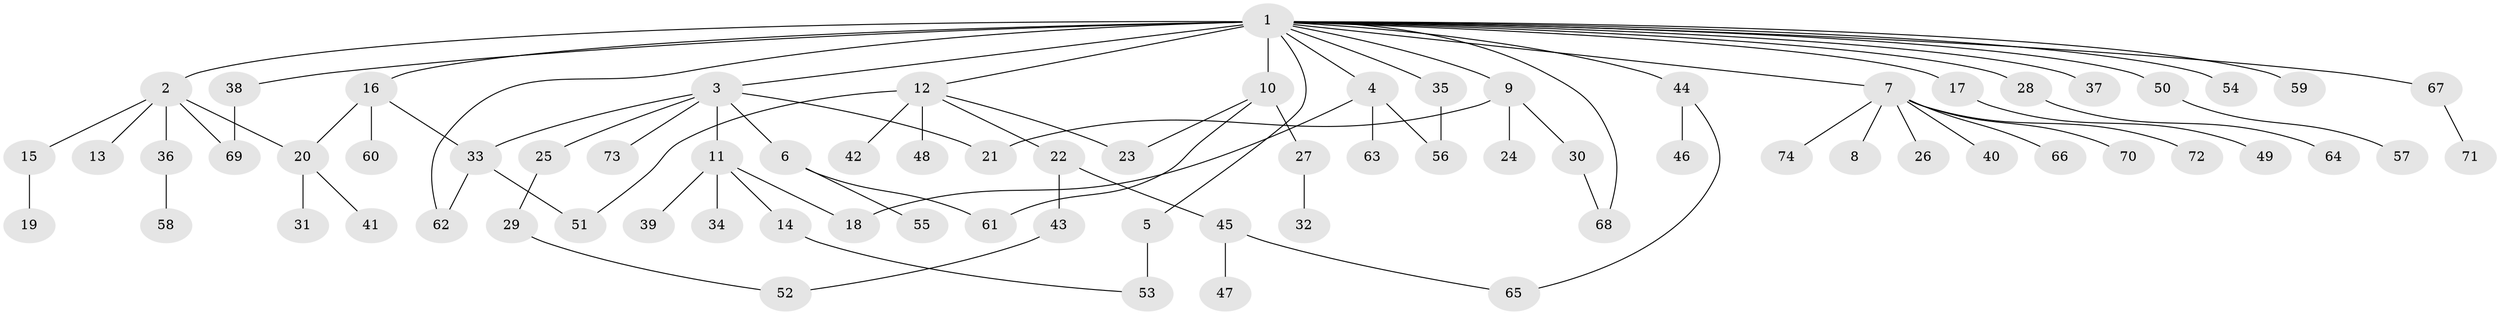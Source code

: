 // original degree distribution, {34: 0.006756756756756757, 8: 0.013513513513513514, 7: 0.02027027027027027, 5: 0.02702702702702703, 4: 0.04054054054054054, 9: 0.006756756756756757, 2: 0.16216216216216217, 6: 0.013513513513513514, 10: 0.006756756756756757, 1: 0.6081081081081081, 3: 0.0945945945945946}
// Generated by graph-tools (version 1.1) at 2025/35/03/09/25 02:35:22]
// undirected, 74 vertices, 87 edges
graph export_dot {
graph [start="1"]
  node [color=gray90,style=filled];
  1;
  2;
  3;
  4;
  5;
  6;
  7;
  8;
  9;
  10;
  11;
  12;
  13;
  14;
  15;
  16;
  17;
  18;
  19;
  20;
  21;
  22;
  23;
  24;
  25;
  26;
  27;
  28;
  29;
  30;
  31;
  32;
  33;
  34;
  35;
  36;
  37;
  38;
  39;
  40;
  41;
  42;
  43;
  44;
  45;
  46;
  47;
  48;
  49;
  50;
  51;
  52;
  53;
  54;
  55;
  56;
  57;
  58;
  59;
  60;
  61;
  62;
  63;
  64;
  65;
  66;
  67;
  68;
  69;
  70;
  71;
  72;
  73;
  74;
  1 -- 2 [weight=1.0];
  1 -- 3 [weight=1.0];
  1 -- 4 [weight=1.0];
  1 -- 5 [weight=1.0];
  1 -- 7 [weight=1.0];
  1 -- 9 [weight=1.0];
  1 -- 10 [weight=11.0];
  1 -- 12 [weight=1.0];
  1 -- 16 [weight=1.0];
  1 -- 17 [weight=1.0];
  1 -- 28 [weight=1.0];
  1 -- 35 [weight=1.0];
  1 -- 37 [weight=1.0];
  1 -- 38 [weight=1.0];
  1 -- 44 [weight=1.0];
  1 -- 50 [weight=1.0];
  1 -- 54 [weight=1.0];
  1 -- 59 [weight=1.0];
  1 -- 62 [weight=1.0];
  1 -- 67 [weight=1.0];
  1 -- 68 [weight=1.0];
  2 -- 13 [weight=2.0];
  2 -- 15 [weight=1.0];
  2 -- 20 [weight=1.0];
  2 -- 36 [weight=1.0];
  2 -- 69 [weight=1.0];
  3 -- 6 [weight=1.0];
  3 -- 11 [weight=1.0];
  3 -- 21 [weight=1.0];
  3 -- 25 [weight=1.0];
  3 -- 33 [weight=1.0];
  3 -- 73 [weight=1.0];
  4 -- 18 [weight=1.0];
  4 -- 56 [weight=1.0];
  4 -- 63 [weight=3.0];
  5 -- 53 [weight=3.0];
  6 -- 55 [weight=1.0];
  6 -- 61 [weight=1.0];
  7 -- 8 [weight=1.0];
  7 -- 26 [weight=1.0];
  7 -- 40 [weight=1.0];
  7 -- 66 [weight=1.0];
  7 -- 70 [weight=1.0];
  7 -- 72 [weight=1.0];
  7 -- 74 [weight=1.0];
  9 -- 21 [weight=1.0];
  9 -- 24 [weight=1.0];
  9 -- 30 [weight=2.0];
  10 -- 23 [weight=1.0];
  10 -- 27 [weight=1.0];
  10 -- 61 [weight=1.0];
  11 -- 14 [weight=1.0];
  11 -- 18 [weight=2.0];
  11 -- 34 [weight=1.0];
  11 -- 39 [weight=1.0];
  12 -- 22 [weight=1.0];
  12 -- 23 [weight=1.0];
  12 -- 42 [weight=1.0];
  12 -- 48 [weight=3.0];
  12 -- 51 [weight=1.0];
  14 -- 53 [weight=1.0];
  15 -- 19 [weight=1.0];
  16 -- 20 [weight=1.0];
  16 -- 33 [weight=1.0];
  16 -- 60 [weight=1.0];
  17 -- 49 [weight=1.0];
  20 -- 31 [weight=3.0];
  20 -- 41 [weight=1.0];
  22 -- 43 [weight=3.0];
  22 -- 45 [weight=1.0];
  25 -- 29 [weight=1.0];
  27 -- 32 [weight=1.0];
  28 -- 64 [weight=1.0];
  29 -- 52 [weight=1.0];
  30 -- 68 [weight=1.0];
  33 -- 51 [weight=2.0];
  33 -- 62 [weight=1.0];
  35 -- 56 [weight=2.0];
  36 -- 58 [weight=1.0];
  38 -- 69 [weight=2.0];
  43 -- 52 [weight=1.0];
  44 -- 46 [weight=2.0];
  44 -- 65 [weight=1.0];
  45 -- 47 [weight=1.0];
  45 -- 65 [weight=1.0];
  50 -- 57 [weight=2.0];
  67 -- 71 [weight=1.0];
}
